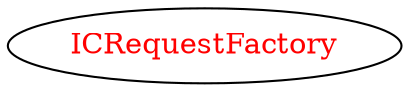 digraph dependencyGraph {
 concentrate=true;
 ranksep="2.0";
 rankdir="LR"; 
 splines="ortho";
"ICRequestFactory" [fontcolor="red"];
}